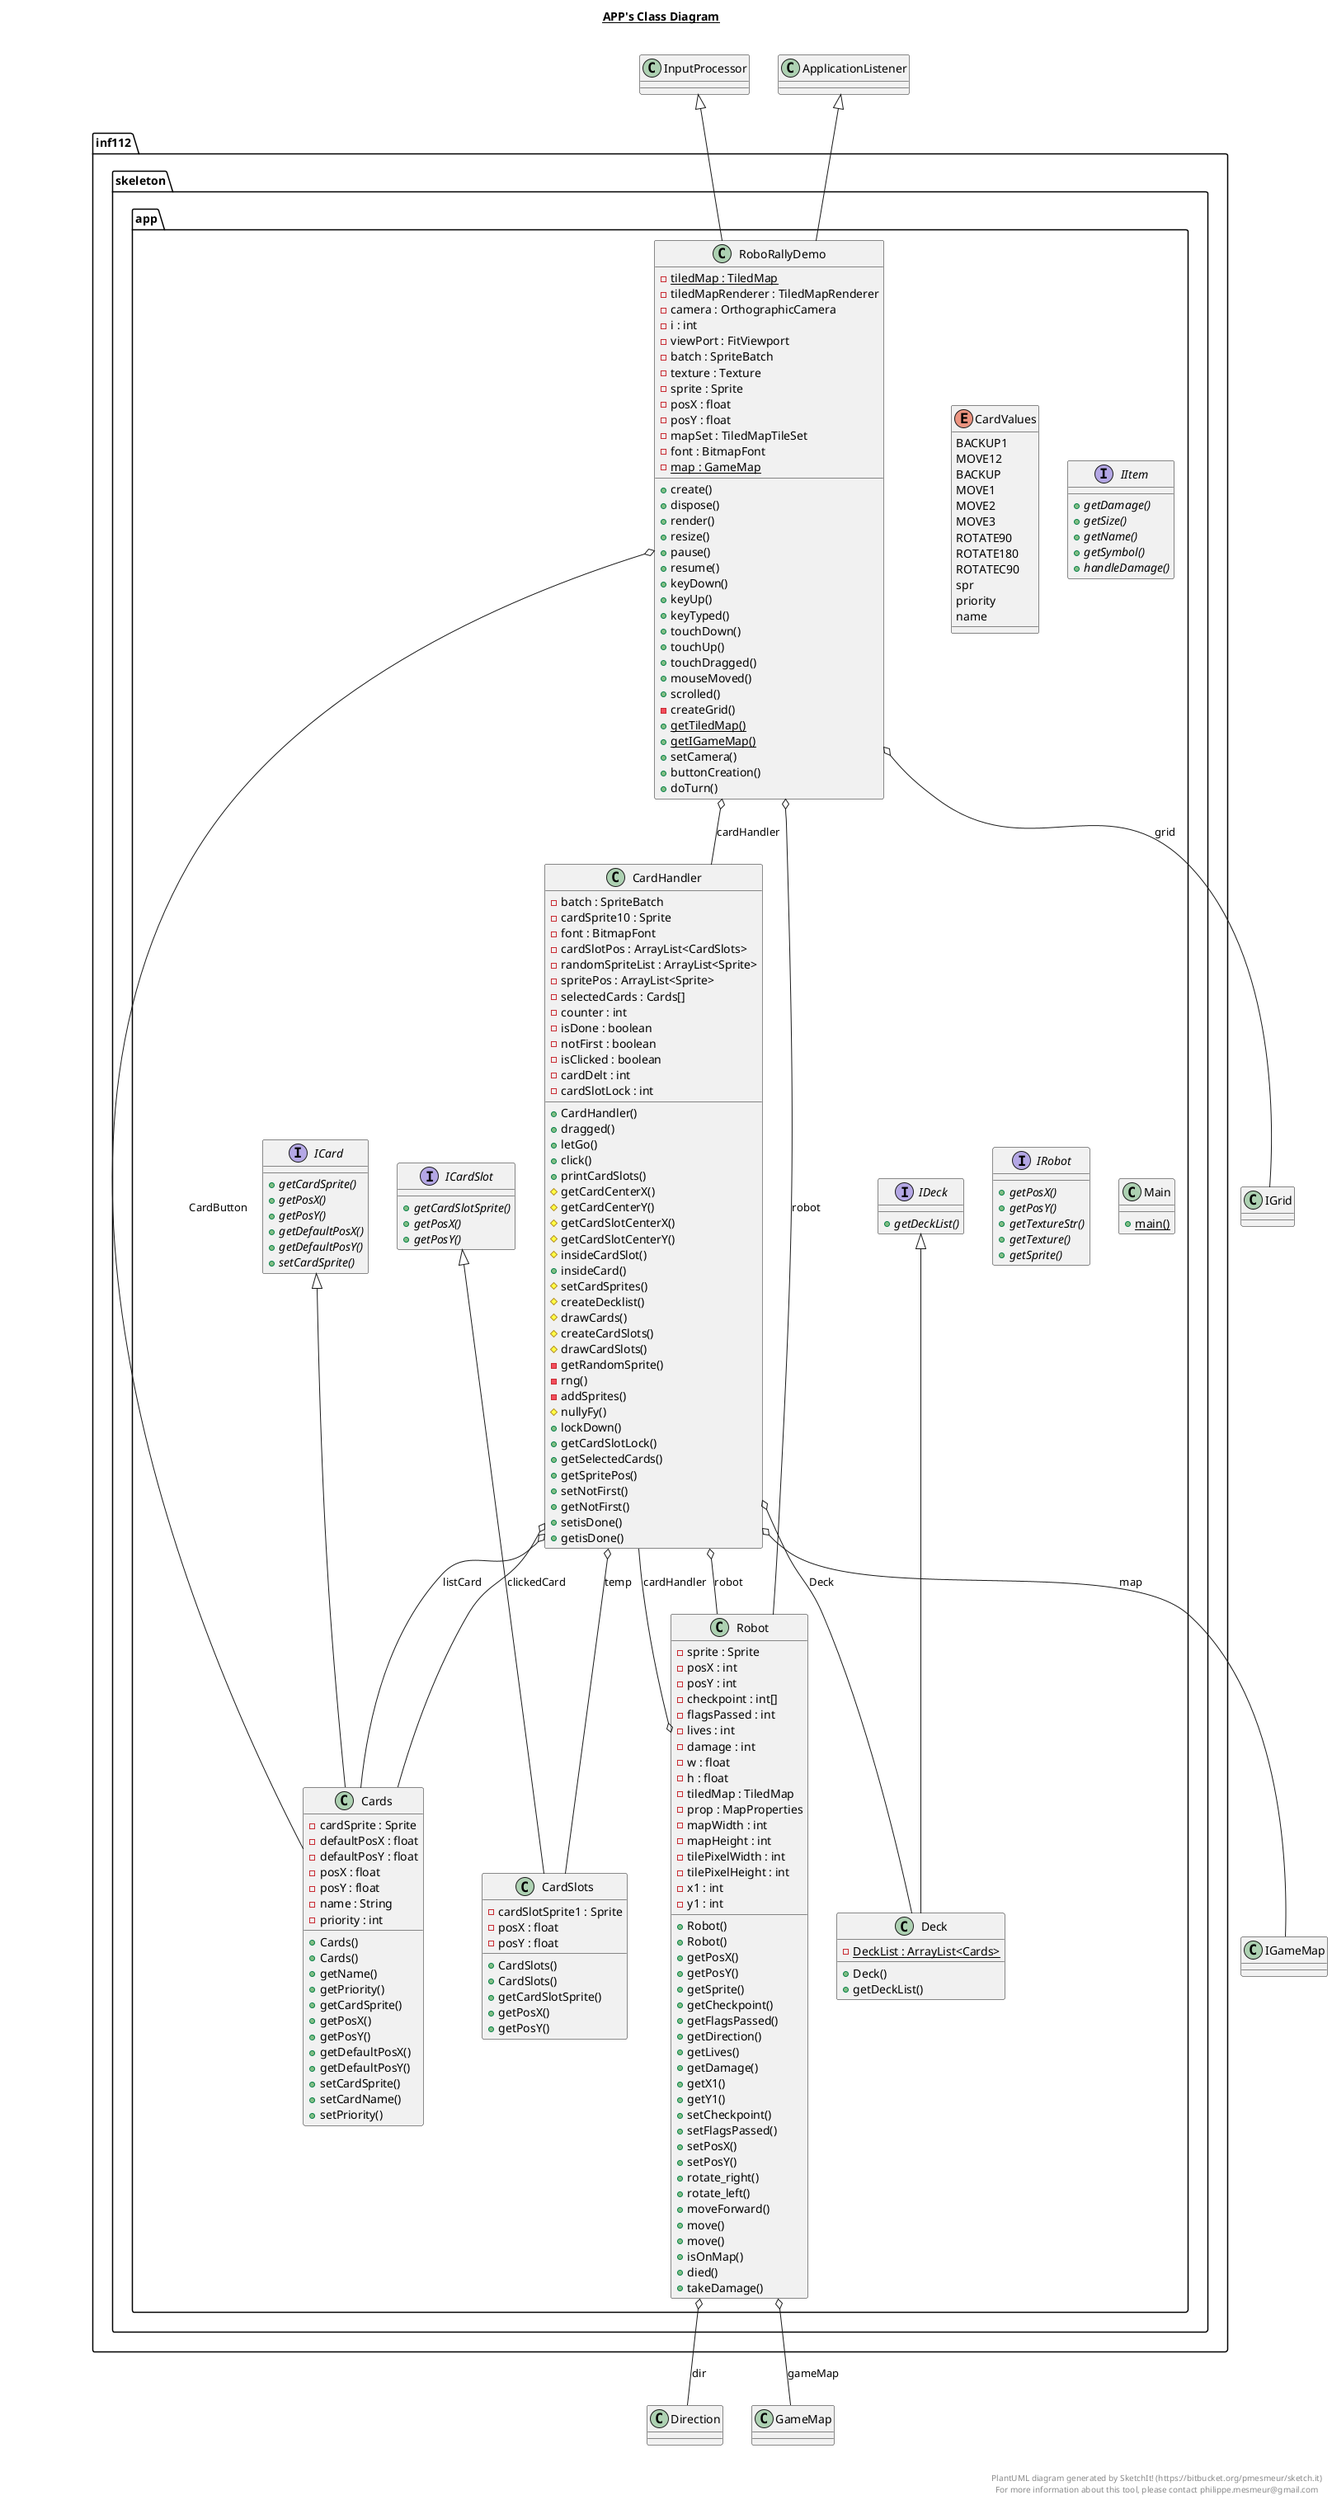 @startuml

title __APP's Class Diagram__\n

  package inf112.skeleton.app {
    class CardHandler {
        - batch : SpriteBatch
        - cardSprite10 : Sprite
        - font : BitmapFont
        - cardSlotPos : ArrayList<CardSlots>
        - randomSpriteList : ArrayList<Sprite>
        - spritePos : ArrayList<Sprite>
        - selectedCards : Cards[]
        - counter : int
        - isDone : boolean
        - notFirst : boolean
        - isClicked : boolean
        - cardDelt : int
        - cardSlotLock : int
        + CardHandler()
        + dragged()
        + letGo()
        + click()
        + printCardSlots()
        # getCardCenterX()
        # getCardCenterY()
        # getCardSlotCenterX()
        # getCardSlotCenterY()
        # insideCardSlot()
        + insideCard()
        # setCardSprites()
        # createDecklist()
        # drawCards()
        # createCardSlots()
        # drawCardSlots()
        - getRandomSprite()
        - rng()
        - addSprites()
        # nullyFy()
        + lockDown()
        + getCardSlotLock()
        + getSelectedCards()
        + getSpritePos()
        + setNotFirst()
        + getNotFirst()
        + setisDone()
        + getisDone()
    }
  }
  

  package inf112.skeleton.app {
    class CardSlots {
        - cardSlotSprite1 : Sprite
        - posX : float
        - posY : float
        + CardSlots()
        + CardSlots()
        + getCardSlotSprite()
        + getPosX()
        + getPosY()
    }
  }
  

  package inf112.skeleton.app {
    enum CardValues {
      BACKUP1
      MOVE12
      BACKUP
      MOVE1
      MOVE2
      MOVE3
      ROTATE90
      ROTATE180
      ROTATEC90
      spr
      priority
      name
    }
  }
  

  package inf112.skeleton.app {
    class Cards {
        - cardSprite : Sprite
        - defaultPosX : float
        - defaultPosY : float
        - posX : float
        - posY : float
        - name : String
        - priority : int
        + Cards()
        + Cards()
        + getName()
        + getPriority()
        + getCardSprite()
        + getPosX()
        + getPosY()
        + getDefaultPosX()
        + getDefaultPosY()
        + setCardSprite()
        + setCardName()
        + setPriority()
    }
  }
  

  package inf112.skeleton.app {
    class Deck {
        {static} - DeckList : ArrayList<Cards>
        + Deck()
        + getDeckList()
    }
  }
  

  package inf112.skeleton.app {
    interface ICard {
        {abstract} + getCardSprite()
        {abstract} + getPosX()
        {abstract} + getPosY()
        {abstract} + getDefaultPosX()
        {abstract} + getDefaultPosY()
        {abstract} + setCardSprite()
    }
  }
  

  package inf112.skeleton.app {
    interface ICardSlot {
        {abstract} + getCardSlotSprite()
        {abstract} + getPosX()
        {abstract} + getPosY()
    }
  }
  

  package inf112.skeleton.app {
    interface IDeck {
        {abstract} + getDeckList()
    }
  }
  

  package inf112.skeleton.app {
    interface IItem {
        {abstract} + getDamage()
        {abstract} + getSize()
        {abstract} + getName()
        {abstract} + getSymbol()
        {abstract} + handleDamage()
    }
  }
  

  package inf112.skeleton.app {
    interface IRobot {
        {abstract} + getPosX()
        {abstract} + getPosY()
        {abstract} + getTextureStr()
        {abstract} + getTexture()
        {abstract} + getSprite()
    }
  }
  

  package inf112.skeleton.app {
    class Main {
        {static} + main()
    }
  }
  

  package inf112.skeleton.app {
    class RoboRallyDemo {
        {static} - tiledMap : TiledMap
        - tiledMapRenderer : TiledMapRenderer
        - camera : OrthographicCamera
        - i : int
        - viewPort : FitViewport
        - batch : SpriteBatch
        - texture : Texture
        - sprite : Sprite
        - posX : float
        - posY : float
        - mapSet : TiledMapTileSet
        - font : BitmapFont
        {static} - map : GameMap
        + create()
        + dispose()
        + render()
        + resize()
        + pause()
        + resume()
        + keyDown()
        + keyUp()
        + keyTyped()
        + touchDown()
        + touchUp()
        + touchDragged()
        + mouseMoved()
        + scrolled()
        - createGrid()
        {static} + getTiledMap()
        {static} + getIGameMap()
        + setCamera()
        + buttonCreation()
        + doTurn()
    }
  }
  

  package inf112.skeleton.app {
    class Robot {
        - sprite : Sprite
        - posX : int
        - posY : int
        - checkpoint : int[]
        - flagsPassed : int
        - lives : int
        - damage : int
        - w : float
        - h : float
        - tiledMap : TiledMap
        - prop : MapProperties
        - mapWidth : int
        - mapHeight : int
        - tilePixelWidth : int
        - tilePixelHeight : int
        - x1 : int
        - y1 : int
        + Robot()
        + Robot()
        + getPosX()
        + getPosY()
        + getSprite()
        + getCheckpoint()
        + getFlagsPassed()
        + getDirection()
        + getLives()
        + getDamage()
        + getX1()
        + getY1()
        + setCheckpoint()
        + setFlagsPassed()
        + setPosX()
        + setPosY()
        + rotate_right()
        + rotate_left()
        + moveForward()
        + move()
        + move()
        + isOnMap()
        + died()
        + takeDamage()
    }
  }
  

  CardHandler o-- Deck : Deck
  CardHandler o-- Cards : clickedCard
  CardHandler o-- Cards : listCard
  CardHandler o-- CardSlots : temp
  CardHandler o-- Robot : robot
  CardHandler o-- IGameMap : map
  CardSlots -up-|> ICardSlot
  Cards -up-|> ICard
  Deck -up-|> IDeck
  RoboRallyDemo -up-|> ApplicationListener
  RoboRallyDemo -up-|> InputProcessor
  RoboRallyDemo o-- Cards : CardButton
  RoboRallyDemo o-- Robot : robot
  RoboRallyDemo o-- CardHandler : cardHandler
  RoboRallyDemo o-- IGrid : grid
  Robot o-- CardHandler : cardHandler
  Robot o-- Direction : dir
  Robot o-- GameMap : gameMap


right footer


PlantUML diagram generated by SketchIt! (https://bitbucket.org/pmesmeur/sketch.it)
For more information about this tool, please contact philippe.mesmeur@gmail.com
endfooter

@enduml
